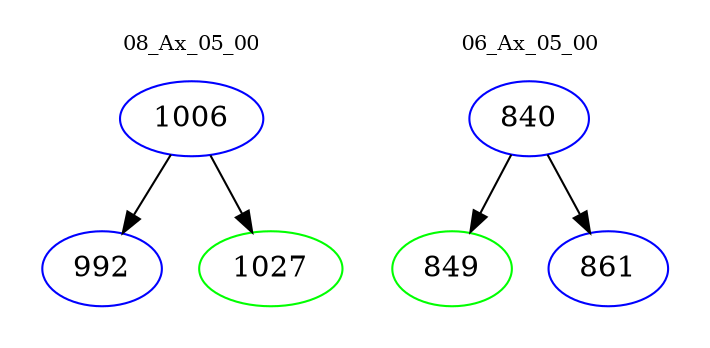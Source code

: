 digraph{
subgraph cluster_0 {
color = white
label = "08_Ax_05_00";
fontsize=10;
T0_1006 [label="1006", color="blue"]
T0_1006 -> T0_992 [color="black"]
T0_992 [label="992", color="blue"]
T0_1006 -> T0_1027 [color="black"]
T0_1027 [label="1027", color="green"]
}
subgraph cluster_1 {
color = white
label = "06_Ax_05_00";
fontsize=10;
T1_840 [label="840", color="blue"]
T1_840 -> T1_849 [color="black"]
T1_849 [label="849", color="green"]
T1_840 -> T1_861 [color="black"]
T1_861 [label="861", color="blue"]
}
}
